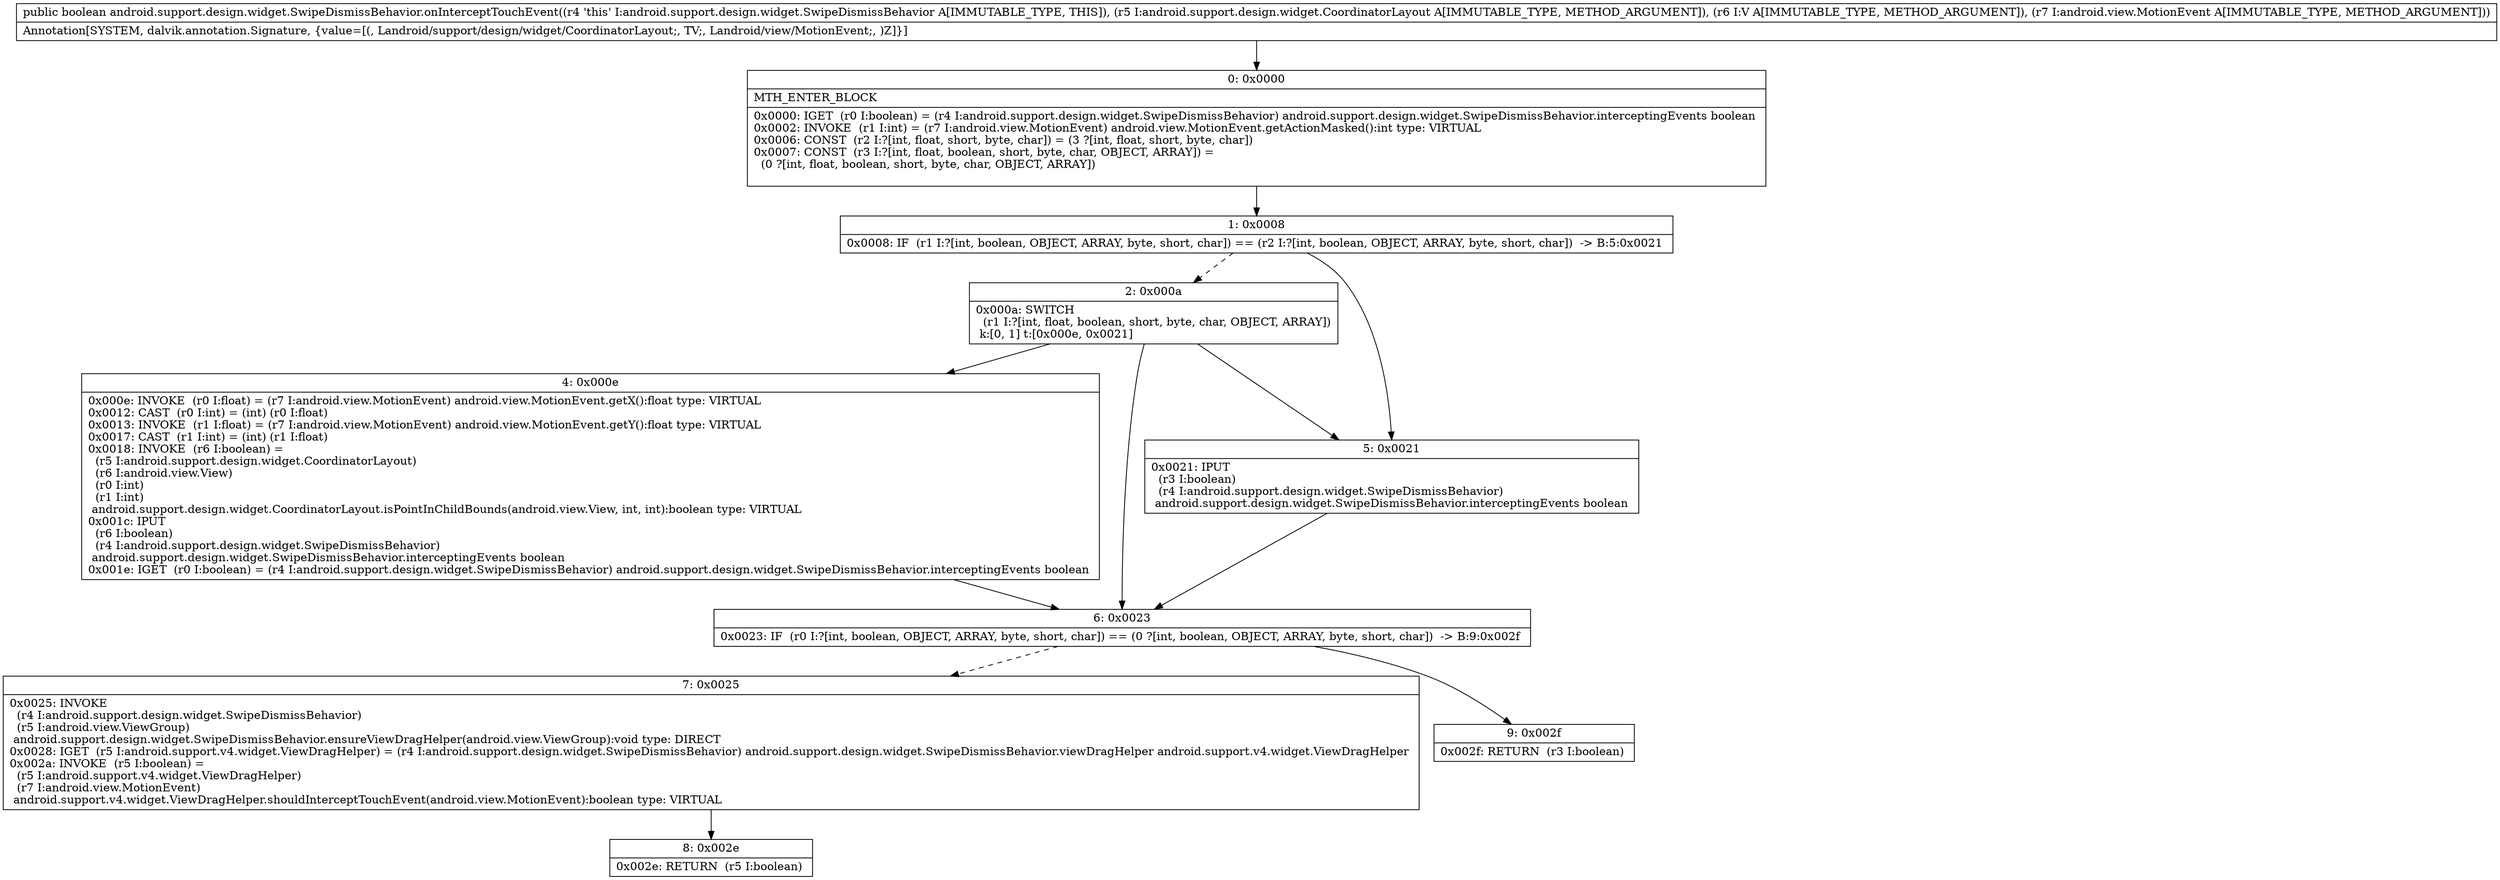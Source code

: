 digraph "CFG forandroid.support.design.widget.SwipeDismissBehavior.onInterceptTouchEvent(Landroid\/support\/design\/widget\/CoordinatorLayout;Landroid\/view\/View;Landroid\/view\/MotionEvent;)Z" {
Node_0 [shape=record,label="{0\:\ 0x0000|MTH_ENTER_BLOCK\l|0x0000: IGET  (r0 I:boolean) = (r4 I:android.support.design.widget.SwipeDismissBehavior) android.support.design.widget.SwipeDismissBehavior.interceptingEvents boolean \l0x0002: INVOKE  (r1 I:int) = (r7 I:android.view.MotionEvent) android.view.MotionEvent.getActionMasked():int type: VIRTUAL \l0x0006: CONST  (r2 I:?[int, float, short, byte, char]) = (3 ?[int, float, short, byte, char]) \l0x0007: CONST  (r3 I:?[int, float, boolean, short, byte, char, OBJECT, ARRAY]) = \l  (0 ?[int, float, boolean, short, byte, char, OBJECT, ARRAY])\l \l}"];
Node_1 [shape=record,label="{1\:\ 0x0008|0x0008: IF  (r1 I:?[int, boolean, OBJECT, ARRAY, byte, short, char]) == (r2 I:?[int, boolean, OBJECT, ARRAY, byte, short, char])  \-\> B:5:0x0021 \l}"];
Node_2 [shape=record,label="{2\:\ 0x000a|0x000a: SWITCH  \l  (r1 I:?[int, float, boolean, short, byte, char, OBJECT, ARRAY])\l k:[0, 1] t:[0x000e, 0x0021] \l}"];
Node_4 [shape=record,label="{4\:\ 0x000e|0x000e: INVOKE  (r0 I:float) = (r7 I:android.view.MotionEvent) android.view.MotionEvent.getX():float type: VIRTUAL \l0x0012: CAST  (r0 I:int) = (int) (r0 I:float) \l0x0013: INVOKE  (r1 I:float) = (r7 I:android.view.MotionEvent) android.view.MotionEvent.getY():float type: VIRTUAL \l0x0017: CAST  (r1 I:int) = (int) (r1 I:float) \l0x0018: INVOKE  (r6 I:boolean) = \l  (r5 I:android.support.design.widget.CoordinatorLayout)\l  (r6 I:android.view.View)\l  (r0 I:int)\l  (r1 I:int)\l android.support.design.widget.CoordinatorLayout.isPointInChildBounds(android.view.View, int, int):boolean type: VIRTUAL \l0x001c: IPUT  \l  (r6 I:boolean)\l  (r4 I:android.support.design.widget.SwipeDismissBehavior)\l android.support.design.widget.SwipeDismissBehavior.interceptingEvents boolean \l0x001e: IGET  (r0 I:boolean) = (r4 I:android.support.design.widget.SwipeDismissBehavior) android.support.design.widget.SwipeDismissBehavior.interceptingEvents boolean \l}"];
Node_5 [shape=record,label="{5\:\ 0x0021|0x0021: IPUT  \l  (r3 I:boolean)\l  (r4 I:android.support.design.widget.SwipeDismissBehavior)\l android.support.design.widget.SwipeDismissBehavior.interceptingEvents boolean \l}"];
Node_6 [shape=record,label="{6\:\ 0x0023|0x0023: IF  (r0 I:?[int, boolean, OBJECT, ARRAY, byte, short, char]) == (0 ?[int, boolean, OBJECT, ARRAY, byte, short, char])  \-\> B:9:0x002f \l}"];
Node_7 [shape=record,label="{7\:\ 0x0025|0x0025: INVOKE  \l  (r4 I:android.support.design.widget.SwipeDismissBehavior)\l  (r5 I:android.view.ViewGroup)\l android.support.design.widget.SwipeDismissBehavior.ensureViewDragHelper(android.view.ViewGroup):void type: DIRECT \l0x0028: IGET  (r5 I:android.support.v4.widget.ViewDragHelper) = (r4 I:android.support.design.widget.SwipeDismissBehavior) android.support.design.widget.SwipeDismissBehavior.viewDragHelper android.support.v4.widget.ViewDragHelper \l0x002a: INVOKE  (r5 I:boolean) = \l  (r5 I:android.support.v4.widget.ViewDragHelper)\l  (r7 I:android.view.MotionEvent)\l android.support.v4.widget.ViewDragHelper.shouldInterceptTouchEvent(android.view.MotionEvent):boolean type: VIRTUAL \l}"];
Node_8 [shape=record,label="{8\:\ 0x002e|0x002e: RETURN  (r5 I:boolean) \l}"];
Node_9 [shape=record,label="{9\:\ 0x002f|0x002f: RETURN  (r3 I:boolean) \l}"];
MethodNode[shape=record,label="{public boolean android.support.design.widget.SwipeDismissBehavior.onInterceptTouchEvent((r4 'this' I:android.support.design.widget.SwipeDismissBehavior A[IMMUTABLE_TYPE, THIS]), (r5 I:android.support.design.widget.CoordinatorLayout A[IMMUTABLE_TYPE, METHOD_ARGUMENT]), (r6 I:V A[IMMUTABLE_TYPE, METHOD_ARGUMENT]), (r7 I:android.view.MotionEvent A[IMMUTABLE_TYPE, METHOD_ARGUMENT]))  | Annotation[SYSTEM, dalvik.annotation.Signature, \{value=[(, Landroid\/support\/design\/widget\/CoordinatorLayout;, TV;, Landroid\/view\/MotionEvent;, )Z]\}]\l}"];
MethodNode -> Node_0;
Node_0 -> Node_1;
Node_1 -> Node_2[style=dashed];
Node_1 -> Node_5;
Node_2 -> Node_4;
Node_2 -> Node_5;
Node_2 -> Node_6;
Node_4 -> Node_6;
Node_5 -> Node_6;
Node_6 -> Node_7[style=dashed];
Node_6 -> Node_9;
Node_7 -> Node_8;
}

